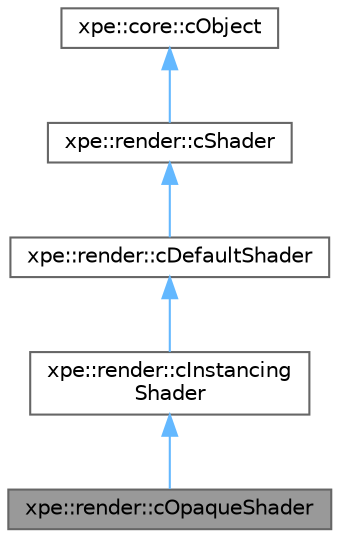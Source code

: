 digraph "xpe::render::cOpaqueShader"
{
 // LATEX_PDF_SIZE
  bgcolor="transparent";
  edge [fontname=Helvetica,fontsize=10,labelfontname=Helvetica,labelfontsize=10];
  node [fontname=Helvetica,fontsize=10,shape=box,height=0.2,width=0.4];
  Node1 [id="Node000001",label="xpe::render::cOpaqueShader",height=0.2,width=0.4,color="gray40", fillcolor="grey60", style="filled", fontcolor="black",tooltip=" "];
  Node2 -> Node1 [id="edge9_Node000001_Node000002",dir="back",color="steelblue1",style="solid",tooltip=" "];
  Node2 [id="Node000002",label="xpe::render::cInstancing\lShader",height=0.2,width=0.4,color="gray40", fillcolor="white", style="filled",URL="$classxpe_1_1render_1_1c_instancing_shader.html",tooltip=" "];
  Node3 -> Node2 [id="edge10_Node000002_Node000003",dir="back",color="steelblue1",style="solid",tooltip=" "];
  Node3 [id="Node000003",label="xpe::render::cDefaultShader",height=0.2,width=0.4,color="gray40", fillcolor="white", style="filled",URL="$classxpe_1_1render_1_1c_default_shader.html",tooltip=" "];
  Node4 -> Node3 [id="edge11_Node000003_Node000004",dir="back",color="steelblue1",style="solid",tooltip=" "];
  Node4 [id="Node000004",label="xpe::render::cShader",height=0.2,width=0.4,color="gray40", fillcolor="white", style="filled",URL="$classxpe_1_1render_1_1c_shader.html",tooltip=" "];
  Node5 -> Node4 [id="edge12_Node000004_Node000005",dir="back",color="steelblue1",style="solid",tooltip=" "];
  Node5 [id="Node000005",label="xpe::core::cObject",height=0.2,width=0.4,color="gray40", fillcolor="white", style="filled",URL="$classxpe_1_1core_1_1c_object.html",tooltip=" "];
}
